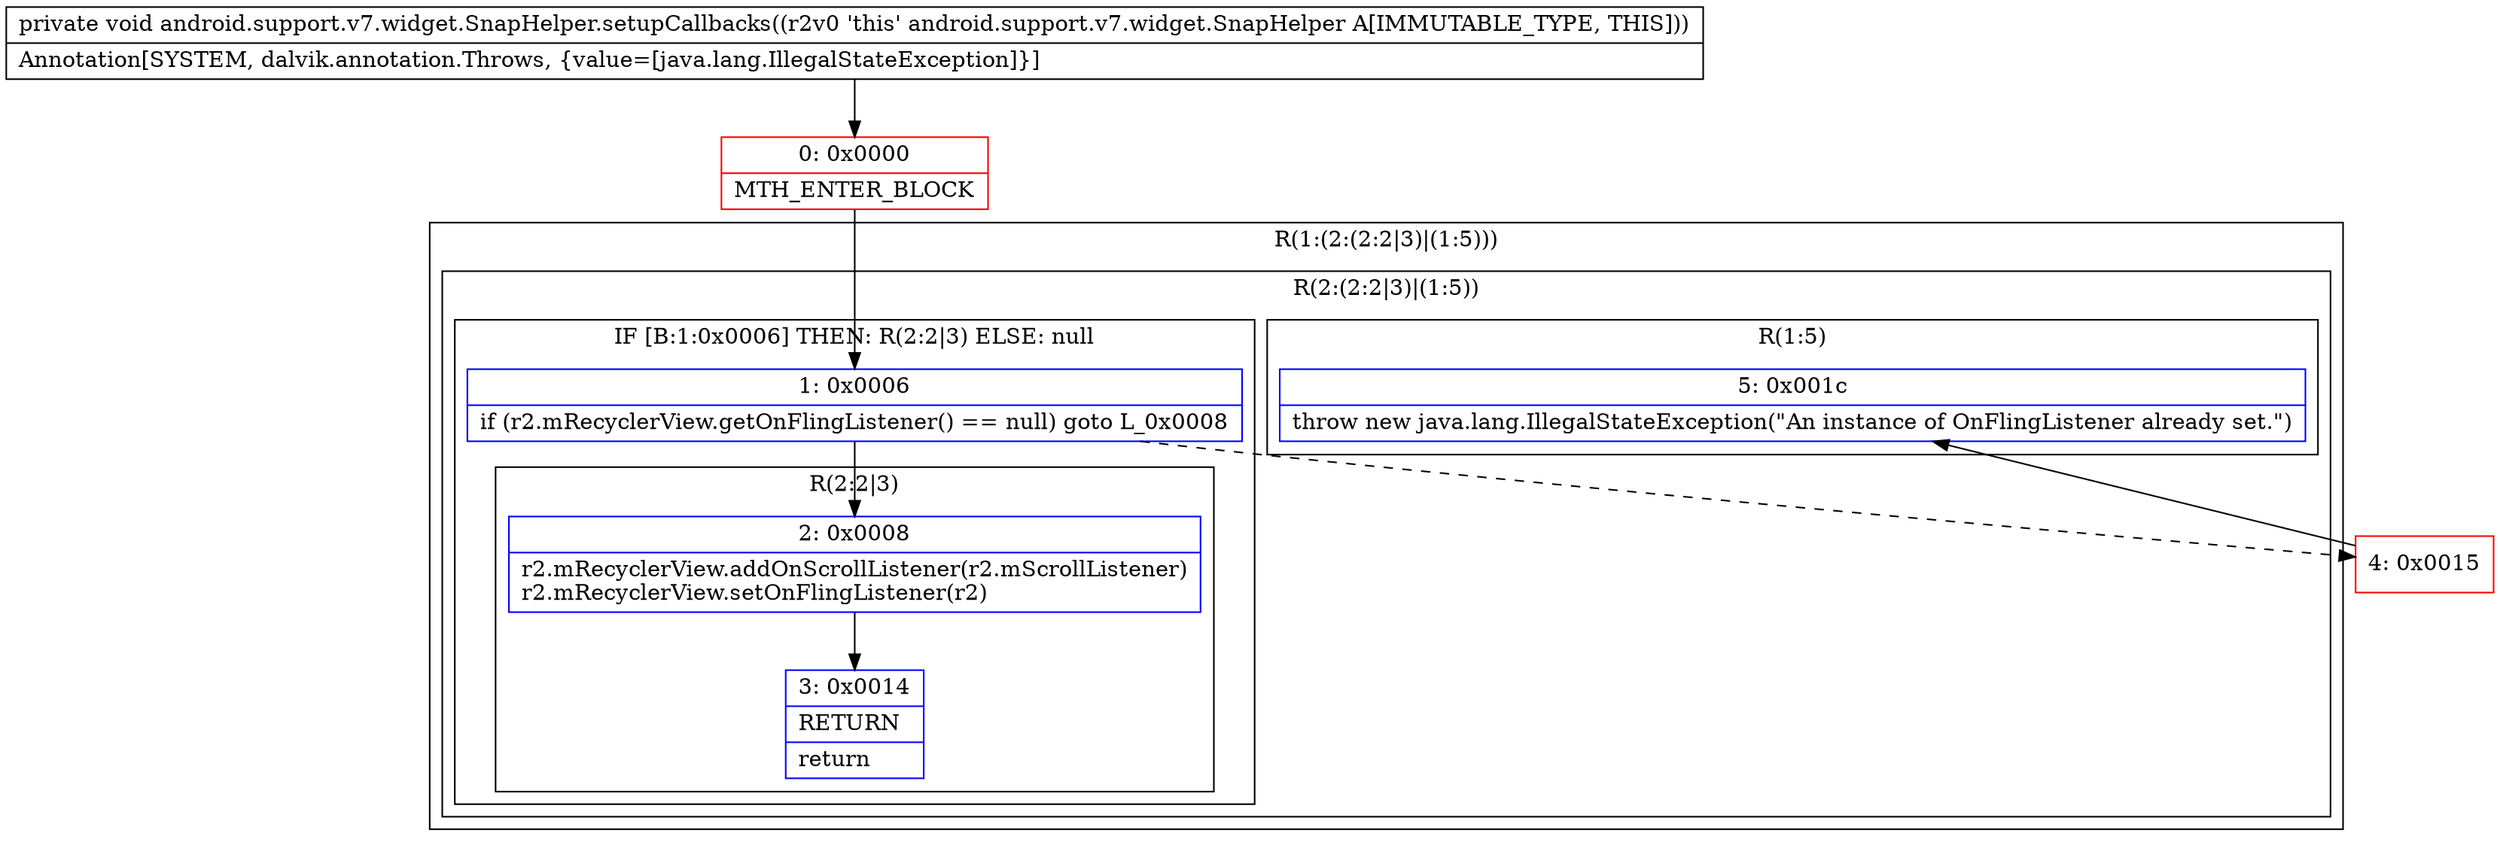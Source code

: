 digraph "CFG forandroid.support.v7.widget.SnapHelper.setupCallbacks()V" {
subgraph cluster_Region_1103136677 {
label = "R(1:(2:(2:2|3)|(1:5)))";
node [shape=record,color=blue];
subgraph cluster_Region_901772956 {
label = "R(2:(2:2|3)|(1:5))";
node [shape=record,color=blue];
subgraph cluster_IfRegion_1112857061 {
label = "IF [B:1:0x0006] THEN: R(2:2|3) ELSE: null";
node [shape=record,color=blue];
Node_1 [shape=record,label="{1\:\ 0x0006|if (r2.mRecyclerView.getOnFlingListener() == null) goto L_0x0008\l}"];
subgraph cluster_Region_1378366580 {
label = "R(2:2|3)";
node [shape=record,color=blue];
Node_2 [shape=record,label="{2\:\ 0x0008|r2.mRecyclerView.addOnScrollListener(r2.mScrollListener)\lr2.mRecyclerView.setOnFlingListener(r2)\l}"];
Node_3 [shape=record,label="{3\:\ 0x0014|RETURN\l|return\l}"];
}
}
subgraph cluster_Region_395340859 {
label = "R(1:5)";
node [shape=record,color=blue];
Node_5 [shape=record,label="{5\:\ 0x001c|throw new java.lang.IllegalStateException(\"An instance of OnFlingListener already set.\")\l}"];
}
}
}
Node_0 [shape=record,color=red,label="{0\:\ 0x0000|MTH_ENTER_BLOCK\l}"];
Node_4 [shape=record,color=red,label="{4\:\ 0x0015}"];
MethodNode[shape=record,label="{private void android.support.v7.widget.SnapHelper.setupCallbacks((r2v0 'this' android.support.v7.widget.SnapHelper A[IMMUTABLE_TYPE, THIS]))  | Annotation[SYSTEM, dalvik.annotation.Throws, \{value=[java.lang.IllegalStateException]\}]\l}"];
MethodNode -> Node_0;
Node_1 -> Node_2;
Node_1 -> Node_4[style=dashed];
Node_2 -> Node_3;
Node_0 -> Node_1;
Node_4 -> Node_5;
}

